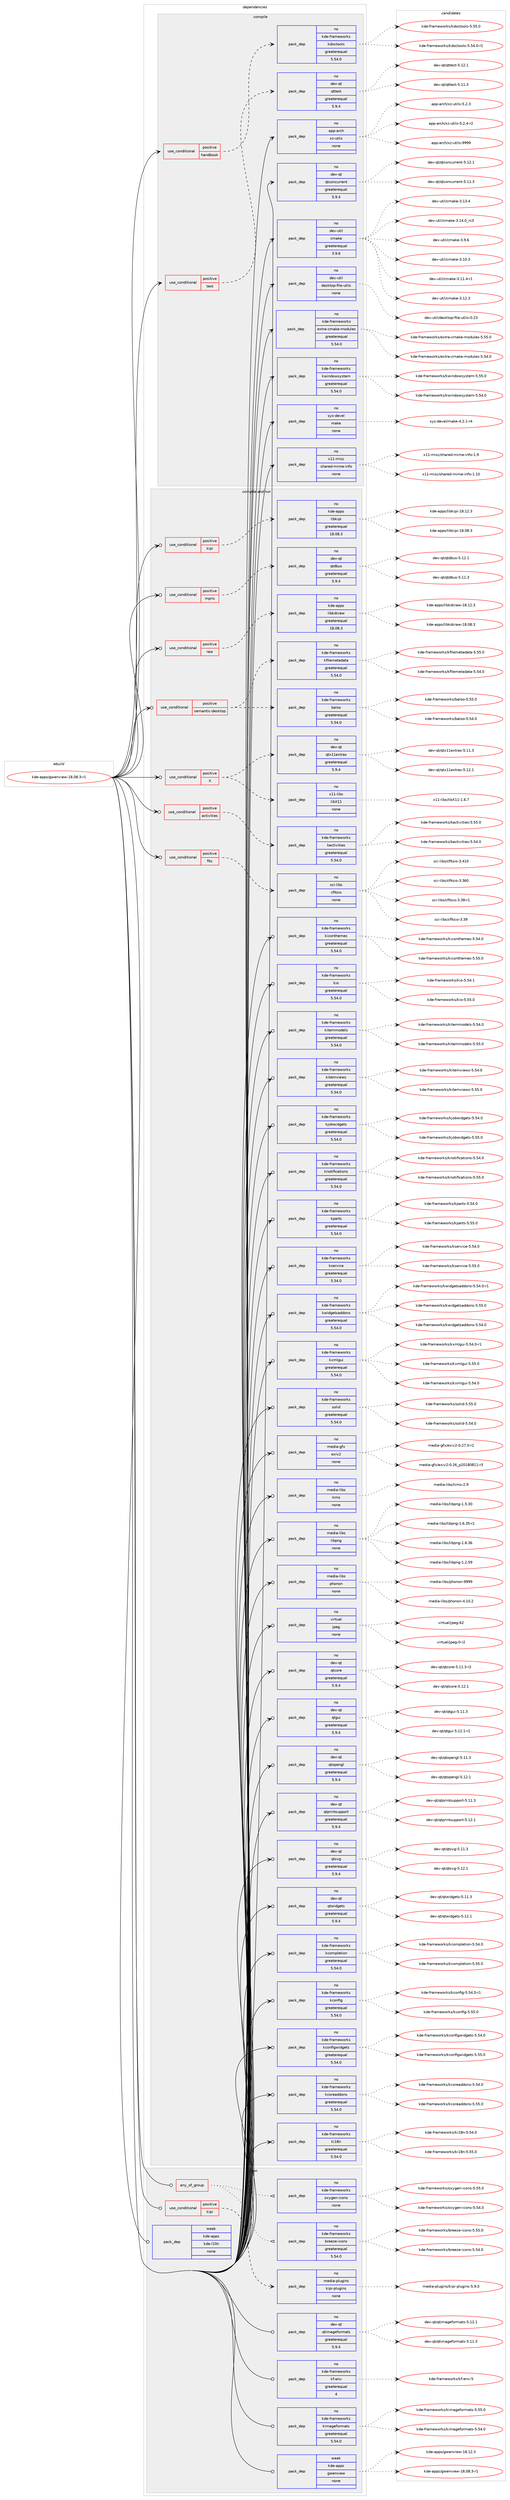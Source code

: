 digraph prolog {

# *************
# Graph options
# *************

newrank=true;
concentrate=true;
compound=true;
graph [rankdir=LR,fontname=Helvetica,fontsize=10,ranksep=1.5];#, ranksep=2.5, nodesep=0.2];
edge  [arrowhead=vee];
node  [fontname=Helvetica,fontsize=10];

# **********
# The ebuild
# **********

subgraph cluster_leftcol {
color=gray;
rank=same;
label=<<i>ebuild</i>>;
id [label="kde-apps/gwenview-18.08.3-r1", color=red, width=4, href="../kde-apps/gwenview-18.08.3-r1.svg"];
}

# ****************
# The dependencies
# ****************

subgraph cluster_midcol {
color=gray;
label=<<i>dependencies</i>>;
subgraph cluster_compile {
fillcolor="#eeeeee";
style=filled;
label=<<i>compile</i>>;
subgraph cond428595 {
dependency1572268 [label=<<TABLE BORDER="0" CELLBORDER="1" CELLSPACING="0" CELLPADDING="4"><TR><TD ROWSPAN="3" CELLPADDING="10">use_conditional</TD></TR><TR><TD>positive</TD></TR><TR><TD>handbook</TD></TR></TABLE>>, shape=none, color=red];
subgraph pack1119310 {
dependency1572269 [label=<<TABLE BORDER="0" CELLBORDER="1" CELLSPACING="0" CELLPADDING="4" WIDTH="220"><TR><TD ROWSPAN="6" CELLPADDING="30">pack_dep</TD></TR><TR><TD WIDTH="110">no</TD></TR><TR><TD>kde-frameworks</TD></TR><TR><TD>kdoctools</TD></TR><TR><TD>greaterequal</TD></TR><TR><TD>5.54.0</TD></TR></TABLE>>, shape=none, color=blue];
}
dependency1572268:e -> dependency1572269:w [weight=20,style="dashed",arrowhead="vee"];
}
id:e -> dependency1572268:w [weight=20,style="solid",arrowhead="vee"];
subgraph cond428596 {
dependency1572270 [label=<<TABLE BORDER="0" CELLBORDER="1" CELLSPACING="0" CELLPADDING="4"><TR><TD ROWSPAN="3" CELLPADDING="10">use_conditional</TD></TR><TR><TD>positive</TD></TR><TR><TD>test</TD></TR></TABLE>>, shape=none, color=red];
subgraph pack1119311 {
dependency1572271 [label=<<TABLE BORDER="0" CELLBORDER="1" CELLSPACING="0" CELLPADDING="4" WIDTH="220"><TR><TD ROWSPAN="6" CELLPADDING="30">pack_dep</TD></TR><TR><TD WIDTH="110">no</TD></TR><TR><TD>dev-qt</TD></TR><TR><TD>qttest</TD></TR><TR><TD>greaterequal</TD></TR><TR><TD>5.9.4</TD></TR></TABLE>>, shape=none, color=blue];
}
dependency1572270:e -> dependency1572271:w [weight=20,style="dashed",arrowhead="vee"];
}
id:e -> dependency1572270:w [weight=20,style="solid",arrowhead="vee"];
subgraph pack1119312 {
dependency1572272 [label=<<TABLE BORDER="0" CELLBORDER="1" CELLSPACING="0" CELLPADDING="4" WIDTH="220"><TR><TD ROWSPAN="6" CELLPADDING="30">pack_dep</TD></TR><TR><TD WIDTH="110">no</TD></TR><TR><TD>app-arch</TD></TR><TR><TD>xz-utils</TD></TR><TR><TD>none</TD></TR><TR><TD></TD></TR></TABLE>>, shape=none, color=blue];
}
id:e -> dependency1572272:w [weight=20,style="solid",arrowhead="vee"];
subgraph pack1119313 {
dependency1572273 [label=<<TABLE BORDER="0" CELLBORDER="1" CELLSPACING="0" CELLPADDING="4" WIDTH="220"><TR><TD ROWSPAN="6" CELLPADDING="30">pack_dep</TD></TR><TR><TD WIDTH="110">no</TD></TR><TR><TD>dev-qt</TD></TR><TR><TD>qtconcurrent</TD></TR><TR><TD>greaterequal</TD></TR><TR><TD>5.9.4</TD></TR></TABLE>>, shape=none, color=blue];
}
id:e -> dependency1572273:w [weight=20,style="solid",arrowhead="vee"];
subgraph pack1119314 {
dependency1572274 [label=<<TABLE BORDER="0" CELLBORDER="1" CELLSPACING="0" CELLPADDING="4" WIDTH="220"><TR><TD ROWSPAN="6" CELLPADDING="30">pack_dep</TD></TR><TR><TD WIDTH="110">no</TD></TR><TR><TD>dev-util</TD></TR><TR><TD>cmake</TD></TR><TR><TD>greaterequal</TD></TR><TR><TD>3.9.6</TD></TR></TABLE>>, shape=none, color=blue];
}
id:e -> dependency1572274:w [weight=20,style="solid",arrowhead="vee"];
subgraph pack1119315 {
dependency1572275 [label=<<TABLE BORDER="0" CELLBORDER="1" CELLSPACING="0" CELLPADDING="4" WIDTH="220"><TR><TD ROWSPAN="6" CELLPADDING="30">pack_dep</TD></TR><TR><TD WIDTH="110">no</TD></TR><TR><TD>dev-util</TD></TR><TR><TD>desktop-file-utils</TD></TR><TR><TD>none</TD></TR><TR><TD></TD></TR></TABLE>>, shape=none, color=blue];
}
id:e -> dependency1572275:w [weight=20,style="solid",arrowhead="vee"];
subgraph pack1119316 {
dependency1572276 [label=<<TABLE BORDER="0" CELLBORDER="1" CELLSPACING="0" CELLPADDING="4" WIDTH="220"><TR><TD ROWSPAN="6" CELLPADDING="30">pack_dep</TD></TR><TR><TD WIDTH="110">no</TD></TR><TR><TD>kde-frameworks</TD></TR><TR><TD>extra-cmake-modules</TD></TR><TR><TD>greaterequal</TD></TR><TR><TD>5.54.0</TD></TR></TABLE>>, shape=none, color=blue];
}
id:e -> dependency1572276:w [weight=20,style="solid",arrowhead="vee"];
subgraph pack1119317 {
dependency1572277 [label=<<TABLE BORDER="0" CELLBORDER="1" CELLSPACING="0" CELLPADDING="4" WIDTH="220"><TR><TD ROWSPAN="6" CELLPADDING="30">pack_dep</TD></TR><TR><TD WIDTH="110">no</TD></TR><TR><TD>kde-frameworks</TD></TR><TR><TD>kwindowsystem</TD></TR><TR><TD>greaterequal</TD></TR><TR><TD>5.54.0</TD></TR></TABLE>>, shape=none, color=blue];
}
id:e -> dependency1572277:w [weight=20,style="solid",arrowhead="vee"];
subgraph pack1119318 {
dependency1572278 [label=<<TABLE BORDER="0" CELLBORDER="1" CELLSPACING="0" CELLPADDING="4" WIDTH="220"><TR><TD ROWSPAN="6" CELLPADDING="30">pack_dep</TD></TR><TR><TD WIDTH="110">no</TD></TR><TR><TD>sys-devel</TD></TR><TR><TD>make</TD></TR><TR><TD>none</TD></TR><TR><TD></TD></TR></TABLE>>, shape=none, color=blue];
}
id:e -> dependency1572278:w [weight=20,style="solid",arrowhead="vee"];
subgraph pack1119319 {
dependency1572279 [label=<<TABLE BORDER="0" CELLBORDER="1" CELLSPACING="0" CELLPADDING="4" WIDTH="220"><TR><TD ROWSPAN="6" CELLPADDING="30">pack_dep</TD></TR><TR><TD WIDTH="110">no</TD></TR><TR><TD>x11-misc</TD></TR><TR><TD>shared-mime-info</TD></TR><TR><TD>none</TD></TR><TR><TD></TD></TR></TABLE>>, shape=none, color=blue];
}
id:e -> dependency1572279:w [weight=20,style="solid",arrowhead="vee"];
}
subgraph cluster_compileandrun {
fillcolor="#eeeeee";
style=filled;
label=<<i>compile and run</i>>;
subgraph cond428597 {
dependency1572280 [label=<<TABLE BORDER="0" CELLBORDER="1" CELLSPACING="0" CELLPADDING="4"><TR><TD ROWSPAN="3" CELLPADDING="10">use_conditional</TD></TR><TR><TD>positive</TD></TR><TR><TD>X</TD></TR></TABLE>>, shape=none, color=red];
subgraph pack1119320 {
dependency1572281 [label=<<TABLE BORDER="0" CELLBORDER="1" CELLSPACING="0" CELLPADDING="4" WIDTH="220"><TR><TD ROWSPAN="6" CELLPADDING="30">pack_dep</TD></TR><TR><TD WIDTH="110">no</TD></TR><TR><TD>dev-qt</TD></TR><TR><TD>qtx11extras</TD></TR><TR><TD>greaterequal</TD></TR><TR><TD>5.9.4</TD></TR></TABLE>>, shape=none, color=blue];
}
dependency1572280:e -> dependency1572281:w [weight=20,style="dashed",arrowhead="vee"];
subgraph pack1119321 {
dependency1572282 [label=<<TABLE BORDER="0" CELLBORDER="1" CELLSPACING="0" CELLPADDING="4" WIDTH="220"><TR><TD ROWSPAN="6" CELLPADDING="30">pack_dep</TD></TR><TR><TD WIDTH="110">no</TD></TR><TR><TD>x11-libs</TD></TR><TR><TD>libX11</TD></TR><TR><TD>none</TD></TR><TR><TD></TD></TR></TABLE>>, shape=none, color=blue];
}
dependency1572280:e -> dependency1572282:w [weight=20,style="dashed",arrowhead="vee"];
}
id:e -> dependency1572280:w [weight=20,style="solid",arrowhead="odotvee"];
subgraph cond428598 {
dependency1572283 [label=<<TABLE BORDER="0" CELLBORDER="1" CELLSPACING="0" CELLPADDING="4"><TR><TD ROWSPAN="3" CELLPADDING="10">use_conditional</TD></TR><TR><TD>positive</TD></TR><TR><TD>activities</TD></TR></TABLE>>, shape=none, color=red];
subgraph pack1119322 {
dependency1572284 [label=<<TABLE BORDER="0" CELLBORDER="1" CELLSPACING="0" CELLPADDING="4" WIDTH="220"><TR><TD ROWSPAN="6" CELLPADDING="30">pack_dep</TD></TR><TR><TD WIDTH="110">no</TD></TR><TR><TD>kde-frameworks</TD></TR><TR><TD>kactivities</TD></TR><TR><TD>greaterequal</TD></TR><TR><TD>5.54.0</TD></TR></TABLE>>, shape=none, color=blue];
}
dependency1572283:e -> dependency1572284:w [weight=20,style="dashed",arrowhead="vee"];
}
id:e -> dependency1572283:w [weight=20,style="solid",arrowhead="odotvee"];
subgraph cond428599 {
dependency1572285 [label=<<TABLE BORDER="0" CELLBORDER="1" CELLSPACING="0" CELLPADDING="4"><TR><TD ROWSPAN="3" CELLPADDING="10">use_conditional</TD></TR><TR><TD>positive</TD></TR><TR><TD>fits</TD></TR></TABLE>>, shape=none, color=red];
subgraph pack1119323 {
dependency1572286 [label=<<TABLE BORDER="0" CELLBORDER="1" CELLSPACING="0" CELLPADDING="4" WIDTH="220"><TR><TD ROWSPAN="6" CELLPADDING="30">pack_dep</TD></TR><TR><TD WIDTH="110">no</TD></TR><TR><TD>sci-libs</TD></TR><TR><TD>cfitsio</TD></TR><TR><TD>none</TD></TR><TR><TD></TD></TR></TABLE>>, shape=none, color=blue];
}
dependency1572285:e -> dependency1572286:w [weight=20,style="dashed",arrowhead="vee"];
}
id:e -> dependency1572285:w [weight=20,style="solid",arrowhead="odotvee"];
subgraph cond428600 {
dependency1572287 [label=<<TABLE BORDER="0" CELLBORDER="1" CELLSPACING="0" CELLPADDING="4"><TR><TD ROWSPAN="3" CELLPADDING="10">use_conditional</TD></TR><TR><TD>positive</TD></TR><TR><TD>kipi</TD></TR></TABLE>>, shape=none, color=red];
subgraph pack1119324 {
dependency1572288 [label=<<TABLE BORDER="0" CELLBORDER="1" CELLSPACING="0" CELLPADDING="4" WIDTH="220"><TR><TD ROWSPAN="6" CELLPADDING="30">pack_dep</TD></TR><TR><TD WIDTH="110">no</TD></TR><TR><TD>kde-apps</TD></TR><TR><TD>libkipi</TD></TR><TR><TD>greaterequal</TD></TR><TR><TD>18.08.3</TD></TR></TABLE>>, shape=none, color=blue];
}
dependency1572287:e -> dependency1572288:w [weight=20,style="dashed",arrowhead="vee"];
}
id:e -> dependency1572287:w [weight=20,style="solid",arrowhead="odotvee"];
subgraph cond428601 {
dependency1572289 [label=<<TABLE BORDER="0" CELLBORDER="1" CELLSPACING="0" CELLPADDING="4"><TR><TD ROWSPAN="3" CELLPADDING="10">use_conditional</TD></TR><TR><TD>positive</TD></TR><TR><TD>mpris</TD></TR></TABLE>>, shape=none, color=red];
subgraph pack1119325 {
dependency1572290 [label=<<TABLE BORDER="0" CELLBORDER="1" CELLSPACING="0" CELLPADDING="4" WIDTH="220"><TR><TD ROWSPAN="6" CELLPADDING="30">pack_dep</TD></TR><TR><TD WIDTH="110">no</TD></TR><TR><TD>dev-qt</TD></TR><TR><TD>qtdbus</TD></TR><TR><TD>greaterequal</TD></TR><TR><TD>5.9.4</TD></TR></TABLE>>, shape=none, color=blue];
}
dependency1572289:e -> dependency1572290:w [weight=20,style="dashed",arrowhead="vee"];
}
id:e -> dependency1572289:w [weight=20,style="solid",arrowhead="odotvee"];
subgraph cond428602 {
dependency1572291 [label=<<TABLE BORDER="0" CELLBORDER="1" CELLSPACING="0" CELLPADDING="4"><TR><TD ROWSPAN="3" CELLPADDING="10">use_conditional</TD></TR><TR><TD>positive</TD></TR><TR><TD>raw</TD></TR></TABLE>>, shape=none, color=red];
subgraph pack1119326 {
dependency1572292 [label=<<TABLE BORDER="0" CELLBORDER="1" CELLSPACING="0" CELLPADDING="4" WIDTH="220"><TR><TD ROWSPAN="6" CELLPADDING="30">pack_dep</TD></TR><TR><TD WIDTH="110">no</TD></TR><TR><TD>kde-apps</TD></TR><TR><TD>libkdcraw</TD></TR><TR><TD>greaterequal</TD></TR><TR><TD>18.08.3</TD></TR></TABLE>>, shape=none, color=blue];
}
dependency1572291:e -> dependency1572292:w [weight=20,style="dashed",arrowhead="vee"];
}
id:e -> dependency1572291:w [weight=20,style="solid",arrowhead="odotvee"];
subgraph cond428603 {
dependency1572293 [label=<<TABLE BORDER="0" CELLBORDER="1" CELLSPACING="0" CELLPADDING="4"><TR><TD ROWSPAN="3" CELLPADDING="10">use_conditional</TD></TR><TR><TD>positive</TD></TR><TR><TD>semantic-desktop</TD></TR></TABLE>>, shape=none, color=red];
subgraph pack1119327 {
dependency1572294 [label=<<TABLE BORDER="0" CELLBORDER="1" CELLSPACING="0" CELLPADDING="4" WIDTH="220"><TR><TD ROWSPAN="6" CELLPADDING="30">pack_dep</TD></TR><TR><TD WIDTH="110">no</TD></TR><TR><TD>kde-frameworks</TD></TR><TR><TD>baloo</TD></TR><TR><TD>greaterequal</TD></TR><TR><TD>5.54.0</TD></TR></TABLE>>, shape=none, color=blue];
}
dependency1572293:e -> dependency1572294:w [weight=20,style="dashed",arrowhead="vee"];
subgraph pack1119328 {
dependency1572295 [label=<<TABLE BORDER="0" CELLBORDER="1" CELLSPACING="0" CELLPADDING="4" WIDTH="220"><TR><TD ROWSPAN="6" CELLPADDING="30">pack_dep</TD></TR><TR><TD WIDTH="110">no</TD></TR><TR><TD>kde-frameworks</TD></TR><TR><TD>kfilemetadata</TD></TR><TR><TD>greaterequal</TD></TR><TR><TD>5.54.0</TD></TR></TABLE>>, shape=none, color=blue];
}
dependency1572293:e -> dependency1572295:w [weight=20,style="dashed",arrowhead="vee"];
}
id:e -> dependency1572293:w [weight=20,style="solid",arrowhead="odotvee"];
subgraph pack1119329 {
dependency1572296 [label=<<TABLE BORDER="0" CELLBORDER="1" CELLSPACING="0" CELLPADDING="4" WIDTH="220"><TR><TD ROWSPAN="6" CELLPADDING="30">pack_dep</TD></TR><TR><TD WIDTH="110">no</TD></TR><TR><TD>dev-qt</TD></TR><TR><TD>qtcore</TD></TR><TR><TD>greaterequal</TD></TR><TR><TD>5.9.4</TD></TR></TABLE>>, shape=none, color=blue];
}
id:e -> dependency1572296:w [weight=20,style="solid",arrowhead="odotvee"];
subgraph pack1119330 {
dependency1572297 [label=<<TABLE BORDER="0" CELLBORDER="1" CELLSPACING="0" CELLPADDING="4" WIDTH="220"><TR><TD ROWSPAN="6" CELLPADDING="30">pack_dep</TD></TR><TR><TD WIDTH="110">no</TD></TR><TR><TD>dev-qt</TD></TR><TR><TD>qtgui</TD></TR><TR><TD>greaterequal</TD></TR><TR><TD>5.9.4</TD></TR></TABLE>>, shape=none, color=blue];
}
id:e -> dependency1572297:w [weight=20,style="solid",arrowhead="odotvee"];
subgraph pack1119331 {
dependency1572298 [label=<<TABLE BORDER="0" CELLBORDER="1" CELLSPACING="0" CELLPADDING="4" WIDTH="220"><TR><TD ROWSPAN="6" CELLPADDING="30">pack_dep</TD></TR><TR><TD WIDTH="110">no</TD></TR><TR><TD>dev-qt</TD></TR><TR><TD>qtopengl</TD></TR><TR><TD>greaterequal</TD></TR><TR><TD>5.9.4</TD></TR></TABLE>>, shape=none, color=blue];
}
id:e -> dependency1572298:w [weight=20,style="solid",arrowhead="odotvee"];
subgraph pack1119332 {
dependency1572299 [label=<<TABLE BORDER="0" CELLBORDER="1" CELLSPACING="0" CELLPADDING="4" WIDTH="220"><TR><TD ROWSPAN="6" CELLPADDING="30">pack_dep</TD></TR><TR><TD WIDTH="110">no</TD></TR><TR><TD>dev-qt</TD></TR><TR><TD>qtprintsupport</TD></TR><TR><TD>greaterequal</TD></TR><TR><TD>5.9.4</TD></TR></TABLE>>, shape=none, color=blue];
}
id:e -> dependency1572299:w [weight=20,style="solid",arrowhead="odotvee"];
subgraph pack1119333 {
dependency1572300 [label=<<TABLE BORDER="0" CELLBORDER="1" CELLSPACING="0" CELLPADDING="4" WIDTH="220"><TR><TD ROWSPAN="6" CELLPADDING="30">pack_dep</TD></TR><TR><TD WIDTH="110">no</TD></TR><TR><TD>dev-qt</TD></TR><TR><TD>qtsvg</TD></TR><TR><TD>greaterequal</TD></TR><TR><TD>5.9.4</TD></TR></TABLE>>, shape=none, color=blue];
}
id:e -> dependency1572300:w [weight=20,style="solid",arrowhead="odotvee"];
subgraph pack1119334 {
dependency1572301 [label=<<TABLE BORDER="0" CELLBORDER="1" CELLSPACING="0" CELLPADDING="4" WIDTH="220"><TR><TD ROWSPAN="6" CELLPADDING="30">pack_dep</TD></TR><TR><TD WIDTH="110">no</TD></TR><TR><TD>dev-qt</TD></TR><TR><TD>qtwidgets</TD></TR><TR><TD>greaterequal</TD></TR><TR><TD>5.9.4</TD></TR></TABLE>>, shape=none, color=blue];
}
id:e -> dependency1572301:w [weight=20,style="solid",arrowhead="odotvee"];
subgraph pack1119335 {
dependency1572302 [label=<<TABLE BORDER="0" CELLBORDER="1" CELLSPACING="0" CELLPADDING="4" WIDTH="220"><TR><TD ROWSPAN="6" CELLPADDING="30">pack_dep</TD></TR><TR><TD WIDTH="110">no</TD></TR><TR><TD>kde-frameworks</TD></TR><TR><TD>kcompletion</TD></TR><TR><TD>greaterequal</TD></TR><TR><TD>5.54.0</TD></TR></TABLE>>, shape=none, color=blue];
}
id:e -> dependency1572302:w [weight=20,style="solid",arrowhead="odotvee"];
subgraph pack1119336 {
dependency1572303 [label=<<TABLE BORDER="0" CELLBORDER="1" CELLSPACING="0" CELLPADDING="4" WIDTH="220"><TR><TD ROWSPAN="6" CELLPADDING="30">pack_dep</TD></TR><TR><TD WIDTH="110">no</TD></TR><TR><TD>kde-frameworks</TD></TR><TR><TD>kconfig</TD></TR><TR><TD>greaterequal</TD></TR><TR><TD>5.54.0</TD></TR></TABLE>>, shape=none, color=blue];
}
id:e -> dependency1572303:w [weight=20,style="solid",arrowhead="odotvee"];
subgraph pack1119337 {
dependency1572304 [label=<<TABLE BORDER="0" CELLBORDER="1" CELLSPACING="0" CELLPADDING="4" WIDTH="220"><TR><TD ROWSPAN="6" CELLPADDING="30">pack_dep</TD></TR><TR><TD WIDTH="110">no</TD></TR><TR><TD>kde-frameworks</TD></TR><TR><TD>kconfigwidgets</TD></TR><TR><TD>greaterequal</TD></TR><TR><TD>5.54.0</TD></TR></TABLE>>, shape=none, color=blue];
}
id:e -> dependency1572304:w [weight=20,style="solid",arrowhead="odotvee"];
subgraph pack1119338 {
dependency1572305 [label=<<TABLE BORDER="0" CELLBORDER="1" CELLSPACING="0" CELLPADDING="4" WIDTH="220"><TR><TD ROWSPAN="6" CELLPADDING="30">pack_dep</TD></TR><TR><TD WIDTH="110">no</TD></TR><TR><TD>kde-frameworks</TD></TR><TR><TD>kcoreaddons</TD></TR><TR><TD>greaterequal</TD></TR><TR><TD>5.54.0</TD></TR></TABLE>>, shape=none, color=blue];
}
id:e -> dependency1572305:w [weight=20,style="solid",arrowhead="odotvee"];
subgraph pack1119339 {
dependency1572306 [label=<<TABLE BORDER="0" CELLBORDER="1" CELLSPACING="0" CELLPADDING="4" WIDTH="220"><TR><TD ROWSPAN="6" CELLPADDING="30">pack_dep</TD></TR><TR><TD WIDTH="110">no</TD></TR><TR><TD>kde-frameworks</TD></TR><TR><TD>ki18n</TD></TR><TR><TD>greaterequal</TD></TR><TR><TD>5.54.0</TD></TR></TABLE>>, shape=none, color=blue];
}
id:e -> dependency1572306:w [weight=20,style="solid",arrowhead="odotvee"];
subgraph pack1119340 {
dependency1572307 [label=<<TABLE BORDER="0" CELLBORDER="1" CELLSPACING="0" CELLPADDING="4" WIDTH="220"><TR><TD ROWSPAN="6" CELLPADDING="30">pack_dep</TD></TR><TR><TD WIDTH="110">no</TD></TR><TR><TD>kde-frameworks</TD></TR><TR><TD>kiconthemes</TD></TR><TR><TD>greaterequal</TD></TR><TR><TD>5.54.0</TD></TR></TABLE>>, shape=none, color=blue];
}
id:e -> dependency1572307:w [weight=20,style="solid",arrowhead="odotvee"];
subgraph pack1119341 {
dependency1572308 [label=<<TABLE BORDER="0" CELLBORDER="1" CELLSPACING="0" CELLPADDING="4" WIDTH="220"><TR><TD ROWSPAN="6" CELLPADDING="30">pack_dep</TD></TR><TR><TD WIDTH="110">no</TD></TR><TR><TD>kde-frameworks</TD></TR><TR><TD>kio</TD></TR><TR><TD>greaterequal</TD></TR><TR><TD>5.54.0</TD></TR></TABLE>>, shape=none, color=blue];
}
id:e -> dependency1572308:w [weight=20,style="solid",arrowhead="odotvee"];
subgraph pack1119342 {
dependency1572309 [label=<<TABLE BORDER="0" CELLBORDER="1" CELLSPACING="0" CELLPADDING="4" WIDTH="220"><TR><TD ROWSPAN="6" CELLPADDING="30">pack_dep</TD></TR><TR><TD WIDTH="110">no</TD></TR><TR><TD>kde-frameworks</TD></TR><TR><TD>kitemmodels</TD></TR><TR><TD>greaterequal</TD></TR><TR><TD>5.54.0</TD></TR></TABLE>>, shape=none, color=blue];
}
id:e -> dependency1572309:w [weight=20,style="solid",arrowhead="odotvee"];
subgraph pack1119343 {
dependency1572310 [label=<<TABLE BORDER="0" CELLBORDER="1" CELLSPACING="0" CELLPADDING="4" WIDTH="220"><TR><TD ROWSPAN="6" CELLPADDING="30">pack_dep</TD></TR><TR><TD WIDTH="110">no</TD></TR><TR><TD>kde-frameworks</TD></TR><TR><TD>kitemviews</TD></TR><TR><TD>greaterequal</TD></TR><TR><TD>5.54.0</TD></TR></TABLE>>, shape=none, color=blue];
}
id:e -> dependency1572310:w [weight=20,style="solid",arrowhead="odotvee"];
subgraph pack1119344 {
dependency1572311 [label=<<TABLE BORDER="0" CELLBORDER="1" CELLSPACING="0" CELLPADDING="4" WIDTH="220"><TR><TD ROWSPAN="6" CELLPADDING="30">pack_dep</TD></TR><TR><TD WIDTH="110">no</TD></TR><TR><TD>kde-frameworks</TD></TR><TR><TD>kjobwidgets</TD></TR><TR><TD>greaterequal</TD></TR><TR><TD>5.54.0</TD></TR></TABLE>>, shape=none, color=blue];
}
id:e -> dependency1572311:w [weight=20,style="solid",arrowhead="odotvee"];
subgraph pack1119345 {
dependency1572312 [label=<<TABLE BORDER="0" CELLBORDER="1" CELLSPACING="0" CELLPADDING="4" WIDTH="220"><TR><TD ROWSPAN="6" CELLPADDING="30">pack_dep</TD></TR><TR><TD WIDTH="110">no</TD></TR><TR><TD>kde-frameworks</TD></TR><TR><TD>knotifications</TD></TR><TR><TD>greaterequal</TD></TR><TR><TD>5.54.0</TD></TR></TABLE>>, shape=none, color=blue];
}
id:e -> dependency1572312:w [weight=20,style="solid",arrowhead="odotvee"];
subgraph pack1119346 {
dependency1572313 [label=<<TABLE BORDER="0" CELLBORDER="1" CELLSPACING="0" CELLPADDING="4" WIDTH="220"><TR><TD ROWSPAN="6" CELLPADDING="30">pack_dep</TD></TR><TR><TD WIDTH="110">no</TD></TR><TR><TD>kde-frameworks</TD></TR><TR><TD>kparts</TD></TR><TR><TD>greaterequal</TD></TR><TR><TD>5.54.0</TD></TR></TABLE>>, shape=none, color=blue];
}
id:e -> dependency1572313:w [weight=20,style="solid",arrowhead="odotvee"];
subgraph pack1119347 {
dependency1572314 [label=<<TABLE BORDER="0" CELLBORDER="1" CELLSPACING="0" CELLPADDING="4" WIDTH="220"><TR><TD ROWSPAN="6" CELLPADDING="30">pack_dep</TD></TR><TR><TD WIDTH="110">no</TD></TR><TR><TD>kde-frameworks</TD></TR><TR><TD>kservice</TD></TR><TR><TD>greaterequal</TD></TR><TR><TD>5.54.0</TD></TR></TABLE>>, shape=none, color=blue];
}
id:e -> dependency1572314:w [weight=20,style="solid",arrowhead="odotvee"];
subgraph pack1119348 {
dependency1572315 [label=<<TABLE BORDER="0" CELLBORDER="1" CELLSPACING="0" CELLPADDING="4" WIDTH="220"><TR><TD ROWSPAN="6" CELLPADDING="30">pack_dep</TD></TR><TR><TD WIDTH="110">no</TD></TR><TR><TD>kde-frameworks</TD></TR><TR><TD>kwidgetsaddons</TD></TR><TR><TD>greaterequal</TD></TR><TR><TD>5.54.0</TD></TR></TABLE>>, shape=none, color=blue];
}
id:e -> dependency1572315:w [weight=20,style="solid",arrowhead="odotvee"];
subgraph pack1119349 {
dependency1572316 [label=<<TABLE BORDER="0" CELLBORDER="1" CELLSPACING="0" CELLPADDING="4" WIDTH="220"><TR><TD ROWSPAN="6" CELLPADDING="30">pack_dep</TD></TR><TR><TD WIDTH="110">no</TD></TR><TR><TD>kde-frameworks</TD></TR><TR><TD>kxmlgui</TD></TR><TR><TD>greaterequal</TD></TR><TR><TD>5.54.0</TD></TR></TABLE>>, shape=none, color=blue];
}
id:e -> dependency1572316:w [weight=20,style="solid",arrowhead="odotvee"];
subgraph pack1119350 {
dependency1572317 [label=<<TABLE BORDER="0" CELLBORDER="1" CELLSPACING="0" CELLPADDING="4" WIDTH="220"><TR><TD ROWSPAN="6" CELLPADDING="30">pack_dep</TD></TR><TR><TD WIDTH="110">no</TD></TR><TR><TD>kde-frameworks</TD></TR><TR><TD>solid</TD></TR><TR><TD>greaterequal</TD></TR><TR><TD>5.54.0</TD></TR></TABLE>>, shape=none, color=blue];
}
id:e -> dependency1572317:w [weight=20,style="solid",arrowhead="odotvee"];
subgraph pack1119351 {
dependency1572318 [label=<<TABLE BORDER="0" CELLBORDER="1" CELLSPACING="0" CELLPADDING="4" WIDTH="220"><TR><TD ROWSPAN="6" CELLPADDING="30">pack_dep</TD></TR><TR><TD WIDTH="110">no</TD></TR><TR><TD>media-gfx</TD></TR><TR><TD>exiv2</TD></TR><TR><TD>none</TD></TR><TR><TD></TD></TR></TABLE>>, shape=none, color=blue];
}
id:e -> dependency1572318:w [weight=20,style="solid",arrowhead="odotvee"];
subgraph pack1119352 {
dependency1572319 [label=<<TABLE BORDER="0" CELLBORDER="1" CELLSPACING="0" CELLPADDING="4" WIDTH="220"><TR><TD ROWSPAN="6" CELLPADDING="30">pack_dep</TD></TR><TR><TD WIDTH="110">no</TD></TR><TR><TD>media-libs</TD></TR><TR><TD>lcms</TD></TR><TR><TD>none</TD></TR><TR><TD></TD></TR></TABLE>>, shape=none, color=blue];
}
id:e -> dependency1572319:w [weight=20,style="solid",arrowhead="odotvee"];
subgraph pack1119353 {
dependency1572320 [label=<<TABLE BORDER="0" CELLBORDER="1" CELLSPACING="0" CELLPADDING="4" WIDTH="220"><TR><TD ROWSPAN="6" CELLPADDING="30">pack_dep</TD></TR><TR><TD WIDTH="110">no</TD></TR><TR><TD>media-libs</TD></TR><TR><TD>libpng</TD></TR><TR><TD>none</TD></TR><TR><TD></TD></TR></TABLE>>, shape=none, color=blue];
}
id:e -> dependency1572320:w [weight=20,style="solid",arrowhead="odotvee"];
subgraph pack1119354 {
dependency1572321 [label=<<TABLE BORDER="0" CELLBORDER="1" CELLSPACING="0" CELLPADDING="4" WIDTH="220"><TR><TD ROWSPAN="6" CELLPADDING="30">pack_dep</TD></TR><TR><TD WIDTH="110">no</TD></TR><TR><TD>media-libs</TD></TR><TR><TD>phonon</TD></TR><TR><TD>none</TD></TR><TR><TD></TD></TR></TABLE>>, shape=none, color=blue];
}
id:e -> dependency1572321:w [weight=20,style="solid",arrowhead="odotvee"];
subgraph pack1119355 {
dependency1572322 [label=<<TABLE BORDER="0" CELLBORDER="1" CELLSPACING="0" CELLPADDING="4" WIDTH="220"><TR><TD ROWSPAN="6" CELLPADDING="30">pack_dep</TD></TR><TR><TD WIDTH="110">no</TD></TR><TR><TD>virtual</TD></TR><TR><TD>jpeg</TD></TR><TR><TD>none</TD></TR><TR><TD></TD></TR></TABLE>>, shape=none, color=blue];
}
id:e -> dependency1572322:w [weight=20,style="solid",arrowhead="odotvee"];
}
subgraph cluster_run {
fillcolor="#eeeeee";
style=filled;
label=<<i>run</i>>;
subgraph any23724 {
dependency1572323 [label=<<TABLE BORDER="0" CELLBORDER="1" CELLSPACING="0" CELLPADDING="4"><TR><TD CELLPADDING="10">any_of_group</TD></TR></TABLE>>, shape=none, color=red];subgraph pack1119356 {
dependency1572324 [label=<<TABLE BORDER="0" CELLBORDER="1" CELLSPACING="0" CELLPADDING="4" WIDTH="220"><TR><TD ROWSPAN="6" CELLPADDING="30">pack_dep</TD></TR><TR><TD WIDTH="110">no</TD></TR><TR><TD>kde-frameworks</TD></TR><TR><TD>breeze-icons</TD></TR><TR><TD>greaterequal</TD></TR><TR><TD>5.54.0</TD></TR></TABLE>>, shape=none, color=blue];
}
dependency1572323:e -> dependency1572324:w [weight=20,style="dotted",arrowhead="oinv"];
subgraph pack1119357 {
dependency1572325 [label=<<TABLE BORDER="0" CELLBORDER="1" CELLSPACING="0" CELLPADDING="4" WIDTH="220"><TR><TD ROWSPAN="6" CELLPADDING="30">pack_dep</TD></TR><TR><TD WIDTH="110">no</TD></TR><TR><TD>kde-frameworks</TD></TR><TR><TD>oxygen-icons</TD></TR><TR><TD>none</TD></TR><TR><TD></TD></TR></TABLE>>, shape=none, color=blue];
}
dependency1572323:e -> dependency1572325:w [weight=20,style="dotted",arrowhead="oinv"];
}
id:e -> dependency1572323:w [weight=20,style="solid",arrowhead="odot"];
subgraph cond428604 {
dependency1572326 [label=<<TABLE BORDER="0" CELLBORDER="1" CELLSPACING="0" CELLPADDING="4"><TR><TD ROWSPAN="3" CELLPADDING="10">use_conditional</TD></TR><TR><TD>positive</TD></TR><TR><TD>kipi</TD></TR></TABLE>>, shape=none, color=red];
subgraph pack1119358 {
dependency1572327 [label=<<TABLE BORDER="0" CELLBORDER="1" CELLSPACING="0" CELLPADDING="4" WIDTH="220"><TR><TD ROWSPAN="6" CELLPADDING="30">pack_dep</TD></TR><TR><TD WIDTH="110">no</TD></TR><TR><TD>media-plugins</TD></TR><TR><TD>kipi-plugins</TD></TR><TR><TD>none</TD></TR><TR><TD></TD></TR></TABLE>>, shape=none, color=blue];
}
dependency1572326:e -> dependency1572327:w [weight=20,style="dashed",arrowhead="vee"];
}
id:e -> dependency1572326:w [weight=20,style="solid",arrowhead="odot"];
subgraph pack1119359 {
dependency1572328 [label=<<TABLE BORDER="0" CELLBORDER="1" CELLSPACING="0" CELLPADDING="4" WIDTH="220"><TR><TD ROWSPAN="6" CELLPADDING="30">pack_dep</TD></TR><TR><TD WIDTH="110">no</TD></TR><TR><TD>dev-qt</TD></TR><TR><TD>qtimageformats</TD></TR><TR><TD>greaterequal</TD></TR><TR><TD>5.9.4</TD></TR></TABLE>>, shape=none, color=blue];
}
id:e -> dependency1572328:w [weight=20,style="solid",arrowhead="odot"];
subgraph pack1119360 {
dependency1572329 [label=<<TABLE BORDER="0" CELLBORDER="1" CELLSPACING="0" CELLPADDING="4" WIDTH="220"><TR><TD ROWSPAN="6" CELLPADDING="30">pack_dep</TD></TR><TR><TD WIDTH="110">no</TD></TR><TR><TD>kde-frameworks</TD></TR><TR><TD>kf-env</TD></TR><TR><TD>greaterequal</TD></TR><TR><TD>4</TD></TR></TABLE>>, shape=none, color=blue];
}
id:e -> dependency1572329:w [weight=20,style="solid",arrowhead="odot"];
subgraph pack1119361 {
dependency1572330 [label=<<TABLE BORDER="0" CELLBORDER="1" CELLSPACING="0" CELLPADDING="4" WIDTH="220"><TR><TD ROWSPAN="6" CELLPADDING="30">pack_dep</TD></TR><TR><TD WIDTH="110">no</TD></TR><TR><TD>kde-frameworks</TD></TR><TR><TD>kimageformats</TD></TR><TR><TD>greaterequal</TD></TR><TR><TD>5.54.0</TD></TR></TABLE>>, shape=none, color=blue];
}
id:e -> dependency1572330:w [weight=20,style="solid",arrowhead="odot"];
subgraph pack1119362 {
dependency1572331 [label=<<TABLE BORDER="0" CELLBORDER="1" CELLSPACING="0" CELLPADDING="4" WIDTH="220"><TR><TD ROWSPAN="6" CELLPADDING="30">pack_dep</TD></TR><TR><TD WIDTH="110">weak</TD></TR><TR><TD>kde-apps</TD></TR><TR><TD>gwenview</TD></TR><TR><TD>none</TD></TR><TR><TD></TD></TR></TABLE>>, shape=none, color=blue];
}
id:e -> dependency1572331:w [weight=20,style="solid",arrowhead="odot"];
subgraph pack1119363 {
dependency1572332 [label=<<TABLE BORDER="0" CELLBORDER="1" CELLSPACING="0" CELLPADDING="4" WIDTH="220"><TR><TD ROWSPAN="6" CELLPADDING="30">pack_dep</TD></TR><TR><TD WIDTH="110">weak</TD></TR><TR><TD>kde-apps</TD></TR><TR><TD>kde-l10n</TD></TR><TR><TD>none</TD></TR><TR><TD></TD></TR></TABLE>>, shape=none, color=blue];
}
id:e -> dependency1572332:w [weight=20,style="solid",arrowhead="odot"];
}
}

# **************
# The candidates
# **************

subgraph cluster_choices {
rank=same;
color=gray;
label=<<i>candidates</i>>;

subgraph choice1119310 {
color=black;
nodesep=1;
choice10710010145102114971091011191111141071154710710011199116111111108115455346535246484511449 [label="kde-frameworks/kdoctools-5.54.0-r1", color=red, width=4,href="../kde-frameworks/kdoctools-5.54.0-r1.svg"];
choice1071001014510211497109101119111114107115471071001119911611111110811545534653534648 [label="kde-frameworks/kdoctools-5.55.0", color=red, width=4,href="../kde-frameworks/kdoctools-5.55.0.svg"];
dependency1572269:e -> choice10710010145102114971091011191111141071154710710011199116111111108115455346535246484511449:w [style=dotted,weight="100"];
dependency1572269:e -> choice1071001014510211497109101119111114107115471071001119911611111110811545534653534648:w [style=dotted,weight="100"];
}
subgraph choice1119311 {
color=black;
nodesep=1;
choice100101118451131164711311611610111511645534649494651 [label="dev-qt/qttest-5.11.3", color=red, width=4,href="../dev-qt/qttest-5.11.3.svg"];
choice100101118451131164711311611610111511645534649504649 [label="dev-qt/qttest-5.12.1", color=red, width=4,href="../dev-qt/qttest-5.12.1.svg"];
dependency1572271:e -> choice100101118451131164711311611610111511645534649494651:w [style=dotted,weight="100"];
dependency1572271:e -> choice100101118451131164711311611610111511645534649504649:w [style=dotted,weight="100"];
}
subgraph choice1119312 {
color=black;
nodesep=1;
choice971121124597114991044712012245117116105108115455346504651 [label="app-arch/xz-utils-5.2.3", color=red, width=4,href="../app-arch/xz-utils-5.2.3.svg"];
choice9711211245971149910447120122451171161051081154553465046524511450 [label="app-arch/xz-utils-5.2.4-r2", color=red, width=4,href="../app-arch/xz-utils-5.2.4-r2.svg"];
choice9711211245971149910447120122451171161051081154557575757 [label="app-arch/xz-utils-9999", color=red, width=4,href="../app-arch/xz-utils-9999.svg"];
dependency1572272:e -> choice971121124597114991044712012245117116105108115455346504651:w [style=dotted,weight="100"];
dependency1572272:e -> choice9711211245971149910447120122451171161051081154553465046524511450:w [style=dotted,weight="100"];
dependency1572272:e -> choice9711211245971149910447120122451171161051081154557575757:w [style=dotted,weight="100"];
}
subgraph choice1119313 {
color=black;
nodesep=1;
choice1001011184511311647113116991111109911711411410111011645534649494651 [label="dev-qt/qtconcurrent-5.11.3", color=red, width=4,href="../dev-qt/qtconcurrent-5.11.3.svg"];
choice1001011184511311647113116991111109911711411410111011645534649504649 [label="dev-qt/qtconcurrent-5.12.1", color=red, width=4,href="../dev-qt/qtconcurrent-5.12.1.svg"];
dependency1572273:e -> choice1001011184511311647113116991111109911711411410111011645534649494651:w [style=dotted,weight="100"];
dependency1572273:e -> choice1001011184511311647113116991111109911711411410111011645534649504649:w [style=dotted,weight="100"];
}
subgraph choice1119314 {
color=black;
nodesep=1;
choice1001011184511711610510847991099710710145514649484651 [label="dev-util/cmake-3.10.3", color=red, width=4,href="../dev-util/cmake-3.10.3.svg"];
choice10010111845117116105108479910997107101455146494946524511449 [label="dev-util/cmake-3.11.4-r1", color=red, width=4,href="../dev-util/cmake-3.11.4-r1.svg"];
choice1001011184511711610510847991099710710145514649504651 [label="dev-util/cmake-3.12.3", color=red, width=4,href="../dev-util/cmake-3.12.3.svg"];
choice1001011184511711610510847991099710710145514649514652 [label="dev-util/cmake-3.13.4", color=red, width=4,href="../dev-util/cmake-3.13.4.svg"];
choice1001011184511711610510847991099710710145514649524648951149951 [label="dev-util/cmake-3.14.0_rc3", color=red, width=4,href="../dev-util/cmake-3.14.0_rc3.svg"];
choice10010111845117116105108479910997107101455146574654 [label="dev-util/cmake-3.9.6", color=red, width=4,href="../dev-util/cmake-3.9.6.svg"];
dependency1572274:e -> choice1001011184511711610510847991099710710145514649484651:w [style=dotted,weight="100"];
dependency1572274:e -> choice10010111845117116105108479910997107101455146494946524511449:w [style=dotted,weight="100"];
dependency1572274:e -> choice1001011184511711610510847991099710710145514649504651:w [style=dotted,weight="100"];
dependency1572274:e -> choice1001011184511711610510847991099710710145514649514652:w [style=dotted,weight="100"];
dependency1572274:e -> choice1001011184511711610510847991099710710145514649524648951149951:w [style=dotted,weight="100"];
dependency1572274:e -> choice10010111845117116105108479910997107101455146574654:w [style=dotted,weight="100"];
}
subgraph choice1119315 {
color=black;
nodesep=1;
choice100101118451171161051084710010111510711611111245102105108101451171161051081154548465051 [label="dev-util/desktop-file-utils-0.23", color=red, width=4,href="../dev-util/desktop-file-utils-0.23.svg"];
dependency1572275:e -> choice100101118451171161051084710010111510711611111245102105108101451171161051081154548465051:w [style=dotted,weight="100"];
}
subgraph choice1119316 {
color=black;
nodesep=1;
choice107100101451021149710910111911111410711547101120116114974599109971071014510911110011710810111545534653524648 [label="kde-frameworks/extra-cmake-modules-5.54.0", color=red, width=4,href="../kde-frameworks/extra-cmake-modules-5.54.0.svg"];
choice107100101451021149710910111911111410711547101120116114974599109971071014510911110011710810111545534653534648 [label="kde-frameworks/extra-cmake-modules-5.55.0", color=red, width=4,href="../kde-frameworks/extra-cmake-modules-5.55.0.svg"];
dependency1572276:e -> choice107100101451021149710910111911111410711547101120116114974599109971071014510911110011710810111545534653524648:w [style=dotted,weight="100"];
dependency1572276:e -> choice107100101451021149710910111911111410711547101120116114974599109971071014510911110011710810111545534653534648:w [style=dotted,weight="100"];
}
subgraph choice1119317 {
color=black;
nodesep=1;
choice10710010145102114971091011191111141071154710711910511010011111911512111511610110945534653524648 [label="kde-frameworks/kwindowsystem-5.54.0", color=red, width=4,href="../kde-frameworks/kwindowsystem-5.54.0.svg"];
choice10710010145102114971091011191111141071154710711910511010011111911512111511610110945534653534648 [label="kde-frameworks/kwindowsystem-5.55.0", color=red, width=4,href="../kde-frameworks/kwindowsystem-5.55.0.svg"];
dependency1572277:e -> choice10710010145102114971091011191111141071154710711910511010011111911512111511610110945534653524648:w [style=dotted,weight="100"];
dependency1572277:e -> choice10710010145102114971091011191111141071154710711910511010011111911512111511610110945534653534648:w [style=dotted,weight="100"];
}
subgraph choice1119318 {
color=black;
nodesep=1;
choice1151211154510010111810110847109971071014552465046494511452 [label="sys-devel/make-4.2.1-r4", color=red, width=4,href="../sys-devel/make-4.2.1-r4.svg"];
dependency1572278:e -> choice1151211154510010111810110847109971071014552465046494511452:w [style=dotted,weight="100"];
}
subgraph choice1119319 {
color=black;
nodesep=1;
choice12049494510910511599471151049711410110045109105109101451051101021114549464948 [label="x11-misc/shared-mime-info-1.10", color=red, width=4,href="../x11-misc/shared-mime-info-1.10.svg"];
choice120494945109105115994711510497114101100451091051091014510511010211145494657 [label="x11-misc/shared-mime-info-1.9", color=red, width=4,href="../x11-misc/shared-mime-info-1.9.svg"];
dependency1572279:e -> choice12049494510910511599471151049711410110045109105109101451051101021114549464948:w [style=dotted,weight="100"];
dependency1572279:e -> choice120494945109105115994711510497114101100451091051091014510511010211145494657:w [style=dotted,weight="100"];
}
subgraph choice1119320 {
color=black;
nodesep=1;
choice100101118451131164711311612049491011201161149711545534649494651 [label="dev-qt/qtx11extras-5.11.3", color=red, width=4,href="../dev-qt/qtx11extras-5.11.3.svg"];
choice100101118451131164711311612049491011201161149711545534649504649 [label="dev-qt/qtx11extras-5.12.1", color=red, width=4,href="../dev-qt/qtx11extras-5.12.1.svg"];
dependency1572281:e -> choice100101118451131164711311612049491011201161149711545534649494651:w [style=dotted,weight="100"];
dependency1572281:e -> choice100101118451131164711311612049491011201161149711545534649504649:w [style=dotted,weight="100"];
}
subgraph choice1119321 {
color=black;
nodesep=1;
choice120494945108105981154710810598884949454946544655 [label="x11-libs/libX11-1.6.7", color=red, width=4,href="../x11-libs/libX11-1.6.7.svg"];
dependency1572282:e -> choice120494945108105981154710810598884949454946544655:w [style=dotted,weight="100"];
}
subgraph choice1119322 {
color=black;
nodesep=1;
choice107100101451021149710910111911111410711547107979911610511810511610510111545534653524648 [label="kde-frameworks/kactivities-5.54.0", color=red, width=4,href="../kde-frameworks/kactivities-5.54.0.svg"];
choice107100101451021149710910111911111410711547107979911610511810511610510111545534653534648 [label="kde-frameworks/kactivities-5.55.0", color=red, width=4,href="../kde-frameworks/kactivities-5.55.0.svg"];
dependency1572284:e -> choice107100101451021149710910111911111410711547107979911610511810511610510111545534653524648:w [style=dotted,weight="100"];
dependency1572284:e -> choice107100101451021149710910111911111410711547107979911610511810511610510111545534653534648:w [style=dotted,weight="100"];
}
subgraph choice1119323 {
color=black;
nodesep=1;
choice1159910545108105981154799102105116115105111455146515448 [label="sci-libs/cfitsio-3.360", color=red, width=4,href="../sci-libs/cfitsio-3.360.svg"];
choice115991054510810598115479910210511611510511145514651564511449 [label="sci-libs/cfitsio-3.38-r1", color=red, width=4,href="../sci-libs/cfitsio-3.38-r1.svg"];
choice11599105451081059811547991021051161151051114551465157 [label="sci-libs/cfitsio-3.39", color=red, width=4,href="../sci-libs/cfitsio-3.39.svg"];
choice1159910545108105981154799102105116115105111455146524948 [label="sci-libs/cfitsio-3.410", color=red, width=4,href="../sci-libs/cfitsio-3.410.svg"];
dependency1572286:e -> choice1159910545108105981154799102105116115105111455146515448:w [style=dotted,weight="100"];
dependency1572286:e -> choice115991054510810598115479910210511611510511145514651564511449:w [style=dotted,weight="100"];
dependency1572286:e -> choice11599105451081059811547991021051161151051114551465157:w [style=dotted,weight="100"];
dependency1572286:e -> choice1159910545108105981154799102105116115105111455146524948:w [style=dotted,weight="100"];
}
subgraph choice1119324 {
color=black;
nodesep=1;
choice107100101459711211211547108105981071051121054549564648564651 [label="kde-apps/libkipi-18.08.3", color=red, width=4,href="../kde-apps/libkipi-18.08.3.svg"];
choice107100101459711211211547108105981071051121054549564649504651 [label="kde-apps/libkipi-18.12.3", color=red, width=4,href="../kde-apps/libkipi-18.12.3.svg"];
dependency1572288:e -> choice107100101459711211211547108105981071051121054549564648564651:w [style=dotted,weight="100"];
dependency1572288:e -> choice107100101459711211211547108105981071051121054549564649504651:w [style=dotted,weight="100"];
}
subgraph choice1119325 {
color=black;
nodesep=1;
choice10010111845113116471131161009811711545534649494651 [label="dev-qt/qtdbus-5.11.3", color=red, width=4,href="../dev-qt/qtdbus-5.11.3.svg"];
choice10010111845113116471131161009811711545534649504649 [label="dev-qt/qtdbus-5.12.1", color=red, width=4,href="../dev-qt/qtdbus-5.12.1.svg"];
dependency1572290:e -> choice10010111845113116471131161009811711545534649494651:w [style=dotted,weight="100"];
dependency1572290:e -> choice10010111845113116471131161009811711545534649504649:w [style=dotted,weight="100"];
}
subgraph choice1119326 {
color=black;
nodesep=1;
choice1071001014597112112115471081059810710099114971194549564648564651 [label="kde-apps/libkdcraw-18.08.3", color=red, width=4,href="../kde-apps/libkdcraw-18.08.3.svg"];
choice1071001014597112112115471081059810710099114971194549564649504651 [label="kde-apps/libkdcraw-18.12.3", color=red, width=4,href="../kde-apps/libkdcraw-18.12.3.svg"];
dependency1572292:e -> choice1071001014597112112115471081059810710099114971194549564648564651:w [style=dotted,weight="100"];
dependency1572292:e -> choice1071001014597112112115471081059810710099114971194549564649504651:w [style=dotted,weight="100"];
}
subgraph choice1119327 {
color=black;
nodesep=1;
choice107100101451021149710910111911111410711547989710811111145534653524648 [label="kde-frameworks/baloo-5.54.0", color=red, width=4,href="../kde-frameworks/baloo-5.54.0.svg"];
choice107100101451021149710910111911111410711547989710811111145534653534648 [label="kde-frameworks/baloo-5.55.0", color=red, width=4,href="../kde-frameworks/baloo-5.55.0.svg"];
dependency1572294:e -> choice107100101451021149710910111911111410711547989710811111145534653524648:w [style=dotted,weight="100"];
dependency1572294:e -> choice107100101451021149710910111911111410711547989710811111145534653534648:w [style=dotted,weight="100"];
}
subgraph choice1119328 {
color=black;
nodesep=1;
choice10710010145102114971091011191111141071154710710210510810110910111697100971169745534653524648 [label="kde-frameworks/kfilemetadata-5.54.0", color=red, width=4,href="../kde-frameworks/kfilemetadata-5.54.0.svg"];
choice10710010145102114971091011191111141071154710710210510810110910111697100971169745534653534648 [label="kde-frameworks/kfilemetadata-5.55.0", color=red, width=4,href="../kde-frameworks/kfilemetadata-5.55.0.svg"];
dependency1572295:e -> choice10710010145102114971091011191111141071154710710210510810110910111697100971169745534653524648:w [style=dotted,weight="100"];
dependency1572295:e -> choice10710010145102114971091011191111141071154710710210510810110910111697100971169745534653534648:w [style=dotted,weight="100"];
}
subgraph choice1119329 {
color=black;
nodesep=1;
choice100101118451131164711311699111114101455346494946514511450 [label="dev-qt/qtcore-5.11.3-r2", color=red, width=4,href="../dev-qt/qtcore-5.11.3-r2.svg"];
choice10010111845113116471131169911111410145534649504649 [label="dev-qt/qtcore-5.12.1", color=red, width=4,href="../dev-qt/qtcore-5.12.1.svg"];
dependency1572296:e -> choice100101118451131164711311699111114101455346494946514511450:w [style=dotted,weight="100"];
dependency1572296:e -> choice10010111845113116471131169911111410145534649504649:w [style=dotted,weight="100"];
}
subgraph choice1119330 {
color=black;
nodesep=1;
choice100101118451131164711311610311710545534649494651 [label="dev-qt/qtgui-5.11.3", color=red, width=4,href="../dev-qt/qtgui-5.11.3.svg"];
choice1001011184511311647113116103117105455346495046494511449 [label="dev-qt/qtgui-5.12.1-r1", color=red, width=4,href="../dev-qt/qtgui-5.12.1-r1.svg"];
dependency1572297:e -> choice100101118451131164711311610311710545534649494651:w [style=dotted,weight="100"];
dependency1572297:e -> choice1001011184511311647113116103117105455346495046494511449:w [style=dotted,weight="100"];
}
subgraph choice1119331 {
color=black;
nodesep=1;
choice100101118451131164711311611111210111010310845534649494651 [label="dev-qt/qtopengl-5.11.3", color=red, width=4,href="../dev-qt/qtopengl-5.11.3.svg"];
choice100101118451131164711311611111210111010310845534649504649 [label="dev-qt/qtopengl-5.12.1", color=red, width=4,href="../dev-qt/qtopengl-5.12.1.svg"];
dependency1572298:e -> choice100101118451131164711311611111210111010310845534649494651:w [style=dotted,weight="100"];
dependency1572298:e -> choice100101118451131164711311611111210111010310845534649504649:w [style=dotted,weight="100"];
}
subgraph choice1119332 {
color=black;
nodesep=1;
choice100101118451131164711311611211410511011611511711211211111411645534649494651 [label="dev-qt/qtprintsupport-5.11.3", color=red, width=4,href="../dev-qt/qtprintsupport-5.11.3.svg"];
choice100101118451131164711311611211410511011611511711211211111411645534649504649 [label="dev-qt/qtprintsupport-5.12.1", color=red, width=4,href="../dev-qt/qtprintsupport-5.12.1.svg"];
dependency1572299:e -> choice100101118451131164711311611211410511011611511711211211111411645534649494651:w [style=dotted,weight="100"];
dependency1572299:e -> choice100101118451131164711311611211410511011611511711211211111411645534649504649:w [style=dotted,weight="100"];
}
subgraph choice1119333 {
color=black;
nodesep=1;
choice100101118451131164711311611511810345534649494651 [label="dev-qt/qtsvg-5.11.3", color=red, width=4,href="../dev-qt/qtsvg-5.11.3.svg"];
choice100101118451131164711311611511810345534649504649 [label="dev-qt/qtsvg-5.12.1", color=red, width=4,href="../dev-qt/qtsvg-5.12.1.svg"];
dependency1572300:e -> choice100101118451131164711311611511810345534649494651:w [style=dotted,weight="100"];
dependency1572300:e -> choice100101118451131164711311611511810345534649504649:w [style=dotted,weight="100"];
}
subgraph choice1119334 {
color=black;
nodesep=1;
choice100101118451131164711311611910510010310111611545534649494651 [label="dev-qt/qtwidgets-5.11.3", color=red, width=4,href="../dev-qt/qtwidgets-5.11.3.svg"];
choice100101118451131164711311611910510010310111611545534649504649 [label="dev-qt/qtwidgets-5.12.1", color=red, width=4,href="../dev-qt/qtwidgets-5.12.1.svg"];
dependency1572301:e -> choice100101118451131164711311611910510010310111611545534649494651:w [style=dotted,weight="100"];
dependency1572301:e -> choice100101118451131164711311611910510010310111611545534649504649:w [style=dotted,weight="100"];
}
subgraph choice1119335 {
color=black;
nodesep=1;
choice1071001014510211497109101119111114107115471079911110911210810111610511111045534653524648 [label="kde-frameworks/kcompletion-5.54.0", color=red, width=4,href="../kde-frameworks/kcompletion-5.54.0.svg"];
choice1071001014510211497109101119111114107115471079911110911210810111610511111045534653534648 [label="kde-frameworks/kcompletion-5.55.0", color=red, width=4,href="../kde-frameworks/kcompletion-5.55.0.svg"];
dependency1572302:e -> choice1071001014510211497109101119111114107115471079911110911210810111610511111045534653524648:w [style=dotted,weight="100"];
dependency1572302:e -> choice1071001014510211497109101119111114107115471079911110911210810111610511111045534653534648:w [style=dotted,weight="100"];
}
subgraph choice1119336 {
color=black;
nodesep=1;
choice10710010145102114971091011191111141071154710799111110102105103455346535246484511449 [label="kde-frameworks/kconfig-5.54.0-r1", color=red, width=4,href="../kde-frameworks/kconfig-5.54.0-r1.svg"];
choice1071001014510211497109101119111114107115471079911111010210510345534653534648 [label="kde-frameworks/kconfig-5.55.0", color=red, width=4,href="../kde-frameworks/kconfig-5.55.0.svg"];
dependency1572303:e -> choice10710010145102114971091011191111141071154710799111110102105103455346535246484511449:w [style=dotted,weight="100"];
dependency1572303:e -> choice1071001014510211497109101119111114107115471079911111010210510345534653534648:w [style=dotted,weight="100"];
}
subgraph choice1119337 {
color=black;
nodesep=1;
choice1071001014510211497109101119111114107115471079911111010210510311910510010310111611545534653524648 [label="kde-frameworks/kconfigwidgets-5.54.0", color=red, width=4,href="../kde-frameworks/kconfigwidgets-5.54.0.svg"];
choice1071001014510211497109101119111114107115471079911111010210510311910510010310111611545534653534648 [label="kde-frameworks/kconfigwidgets-5.55.0", color=red, width=4,href="../kde-frameworks/kconfigwidgets-5.55.0.svg"];
dependency1572304:e -> choice1071001014510211497109101119111114107115471079911111010210510311910510010310111611545534653524648:w [style=dotted,weight="100"];
dependency1572304:e -> choice1071001014510211497109101119111114107115471079911111010210510311910510010310111611545534653534648:w [style=dotted,weight="100"];
}
subgraph choice1119338 {
color=black;
nodesep=1;
choice107100101451021149710910111911111410711547107991111141019710010011111011545534653524648 [label="kde-frameworks/kcoreaddons-5.54.0", color=red, width=4,href="../kde-frameworks/kcoreaddons-5.54.0.svg"];
choice107100101451021149710910111911111410711547107991111141019710010011111011545534653534648 [label="kde-frameworks/kcoreaddons-5.55.0", color=red, width=4,href="../kde-frameworks/kcoreaddons-5.55.0.svg"];
dependency1572305:e -> choice107100101451021149710910111911111410711547107991111141019710010011111011545534653524648:w [style=dotted,weight="100"];
dependency1572305:e -> choice107100101451021149710910111911111410711547107991111141019710010011111011545534653534648:w [style=dotted,weight="100"];
}
subgraph choice1119339 {
color=black;
nodesep=1;
choice107100101451021149710910111911111410711547107105495611045534653524648 [label="kde-frameworks/ki18n-5.54.0", color=red, width=4,href="../kde-frameworks/ki18n-5.54.0.svg"];
choice107100101451021149710910111911111410711547107105495611045534653534648 [label="kde-frameworks/ki18n-5.55.0", color=red, width=4,href="../kde-frameworks/ki18n-5.55.0.svg"];
dependency1572306:e -> choice107100101451021149710910111911111410711547107105495611045534653524648:w [style=dotted,weight="100"];
dependency1572306:e -> choice107100101451021149710910111911111410711547107105495611045534653534648:w [style=dotted,weight="100"];
}
subgraph choice1119340 {
color=black;
nodesep=1;
choice1071001014510211497109101119111114107115471071059911111011610410110910111545534653524648 [label="kde-frameworks/kiconthemes-5.54.0", color=red, width=4,href="../kde-frameworks/kiconthemes-5.54.0.svg"];
choice1071001014510211497109101119111114107115471071059911111011610410110910111545534653534648 [label="kde-frameworks/kiconthemes-5.55.0", color=red, width=4,href="../kde-frameworks/kiconthemes-5.55.0.svg"];
dependency1572307:e -> choice1071001014510211497109101119111114107115471071059911111011610410110910111545534653524648:w [style=dotted,weight="100"];
dependency1572307:e -> choice1071001014510211497109101119111114107115471071059911111011610410110910111545534653534648:w [style=dotted,weight="100"];
}
subgraph choice1119341 {
color=black;
nodesep=1;
choice10710010145102114971091011191111141071154710710511145534653524649 [label="kde-frameworks/kio-5.54.1", color=red, width=4,href="../kde-frameworks/kio-5.54.1.svg"];
choice10710010145102114971091011191111141071154710710511145534653534648 [label="kde-frameworks/kio-5.55.0", color=red, width=4,href="../kde-frameworks/kio-5.55.0.svg"];
dependency1572308:e -> choice10710010145102114971091011191111141071154710710511145534653524649:w [style=dotted,weight="100"];
dependency1572308:e -> choice10710010145102114971091011191111141071154710710511145534653534648:w [style=dotted,weight="100"];
}
subgraph choice1119342 {
color=black;
nodesep=1;
choice10710010145102114971091011191111141071154710710511610110910911110010110811545534653524648 [label="kde-frameworks/kitemmodels-5.54.0", color=red, width=4,href="../kde-frameworks/kitemmodels-5.54.0.svg"];
choice10710010145102114971091011191111141071154710710511610110910911110010110811545534653534648 [label="kde-frameworks/kitemmodels-5.55.0", color=red, width=4,href="../kde-frameworks/kitemmodels-5.55.0.svg"];
dependency1572309:e -> choice10710010145102114971091011191111141071154710710511610110910911110010110811545534653524648:w [style=dotted,weight="100"];
dependency1572309:e -> choice10710010145102114971091011191111141071154710710511610110910911110010110811545534653534648:w [style=dotted,weight="100"];
}
subgraph choice1119343 {
color=black;
nodesep=1;
choice10710010145102114971091011191111141071154710710511610110911810510111911545534653524648 [label="kde-frameworks/kitemviews-5.54.0", color=red, width=4,href="../kde-frameworks/kitemviews-5.54.0.svg"];
choice10710010145102114971091011191111141071154710710511610110911810510111911545534653534648 [label="kde-frameworks/kitemviews-5.55.0", color=red, width=4,href="../kde-frameworks/kitemviews-5.55.0.svg"];
dependency1572310:e -> choice10710010145102114971091011191111141071154710710511610110911810510111911545534653524648:w [style=dotted,weight="100"];
dependency1572310:e -> choice10710010145102114971091011191111141071154710710511610110911810510111911545534653534648:w [style=dotted,weight="100"];
}
subgraph choice1119344 {
color=black;
nodesep=1;
choice1071001014510211497109101119111114107115471071061119811910510010310111611545534653524648 [label="kde-frameworks/kjobwidgets-5.54.0", color=red, width=4,href="../kde-frameworks/kjobwidgets-5.54.0.svg"];
choice1071001014510211497109101119111114107115471071061119811910510010310111611545534653534648 [label="kde-frameworks/kjobwidgets-5.55.0", color=red, width=4,href="../kde-frameworks/kjobwidgets-5.55.0.svg"];
dependency1572311:e -> choice1071001014510211497109101119111114107115471071061119811910510010310111611545534653524648:w [style=dotted,weight="100"];
dependency1572311:e -> choice1071001014510211497109101119111114107115471071061119811910510010310111611545534653534648:w [style=dotted,weight="100"];
}
subgraph choice1119345 {
color=black;
nodesep=1;
choice107100101451021149710910111911111410711547107110111116105102105999711610511111011545534653524648 [label="kde-frameworks/knotifications-5.54.0", color=red, width=4,href="../kde-frameworks/knotifications-5.54.0.svg"];
choice107100101451021149710910111911111410711547107110111116105102105999711610511111011545534653534648 [label="kde-frameworks/knotifications-5.55.0", color=red, width=4,href="../kde-frameworks/knotifications-5.55.0.svg"];
dependency1572312:e -> choice107100101451021149710910111911111410711547107110111116105102105999711610511111011545534653524648:w [style=dotted,weight="100"];
dependency1572312:e -> choice107100101451021149710910111911111410711547107110111116105102105999711610511111011545534653534648:w [style=dotted,weight="100"];
}
subgraph choice1119346 {
color=black;
nodesep=1;
choice1071001014510211497109101119111114107115471071129711411611545534653524648 [label="kde-frameworks/kparts-5.54.0", color=red, width=4,href="../kde-frameworks/kparts-5.54.0.svg"];
choice1071001014510211497109101119111114107115471071129711411611545534653534648 [label="kde-frameworks/kparts-5.55.0", color=red, width=4,href="../kde-frameworks/kparts-5.55.0.svg"];
dependency1572313:e -> choice1071001014510211497109101119111114107115471071129711411611545534653524648:w [style=dotted,weight="100"];
dependency1572313:e -> choice1071001014510211497109101119111114107115471071129711411611545534653534648:w [style=dotted,weight="100"];
}
subgraph choice1119347 {
color=black;
nodesep=1;
choice1071001014510211497109101119111114107115471071151011141181059910145534653524648 [label="kde-frameworks/kservice-5.54.0", color=red, width=4,href="../kde-frameworks/kservice-5.54.0.svg"];
choice1071001014510211497109101119111114107115471071151011141181059910145534653534648 [label="kde-frameworks/kservice-5.55.0", color=red, width=4,href="../kde-frameworks/kservice-5.55.0.svg"];
dependency1572314:e -> choice1071001014510211497109101119111114107115471071151011141181059910145534653524648:w [style=dotted,weight="100"];
dependency1572314:e -> choice1071001014510211497109101119111114107115471071151011141181059910145534653534648:w [style=dotted,weight="100"];
}
subgraph choice1119348 {
color=black;
nodesep=1;
choice1071001014510211497109101119111114107115471071191051001031011161159710010011111011545534653524648 [label="kde-frameworks/kwidgetsaddons-5.54.0", color=red, width=4,href="../kde-frameworks/kwidgetsaddons-5.54.0.svg"];
choice10710010145102114971091011191111141071154710711910510010310111611597100100111110115455346535246484511449 [label="kde-frameworks/kwidgetsaddons-5.54.0-r1", color=red, width=4,href="../kde-frameworks/kwidgetsaddons-5.54.0-r1.svg"];
choice1071001014510211497109101119111114107115471071191051001031011161159710010011111011545534653534648 [label="kde-frameworks/kwidgetsaddons-5.55.0", color=red, width=4,href="../kde-frameworks/kwidgetsaddons-5.55.0.svg"];
dependency1572315:e -> choice1071001014510211497109101119111114107115471071191051001031011161159710010011111011545534653524648:w [style=dotted,weight="100"];
dependency1572315:e -> choice10710010145102114971091011191111141071154710711910510010310111611597100100111110115455346535246484511449:w [style=dotted,weight="100"];
dependency1572315:e -> choice1071001014510211497109101119111114107115471071191051001031011161159710010011111011545534653534648:w [style=dotted,weight="100"];
}
subgraph choice1119349 {
color=black;
nodesep=1;
choice10710010145102114971091011191111141071154710712010910810311710545534653524648 [label="kde-frameworks/kxmlgui-5.54.0", color=red, width=4,href="../kde-frameworks/kxmlgui-5.54.0.svg"];
choice107100101451021149710910111911111410711547107120109108103117105455346535246484511449 [label="kde-frameworks/kxmlgui-5.54.0-r1", color=red, width=4,href="../kde-frameworks/kxmlgui-5.54.0-r1.svg"];
choice10710010145102114971091011191111141071154710712010910810311710545534653534648 [label="kde-frameworks/kxmlgui-5.55.0", color=red, width=4,href="../kde-frameworks/kxmlgui-5.55.0.svg"];
dependency1572316:e -> choice10710010145102114971091011191111141071154710712010910810311710545534653524648:w [style=dotted,weight="100"];
dependency1572316:e -> choice107100101451021149710910111911111410711547107120109108103117105455346535246484511449:w [style=dotted,weight="100"];
dependency1572316:e -> choice10710010145102114971091011191111141071154710712010910810311710545534653534648:w [style=dotted,weight="100"];
}
subgraph choice1119350 {
color=black;
nodesep=1;
choice10710010145102114971091011191111141071154711511110810510045534653524648 [label="kde-frameworks/solid-5.54.0", color=red, width=4,href="../kde-frameworks/solid-5.54.0.svg"];
choice10710010145102114971091011191111141071154711511110810510045534653534648 [label="kde-frameworks/solid-5.55.0", color=red, width=4,href="../kde-frameworks/solid-5.55.0.svg"];
dependency1572317:e -> choice10710010145102114971091011191111141071154711511110810510045534653524648:w [style=dotted,weight="100"];
dependency1572317:e -> choice10710010145102114971091011191111141071154711511110810510045534653534648:w [style=dotted,weight="100"];
}
subgraph choice1119351 {
color=black;
nodesep=1;
choice1091011001059745103102120471011201051185045484650549511250484956485649494511451 [label="media-gfx/exiv2-0.26_p20180811-r3", color=red, width=4,href="../media-gfx/exiv2-0.26_p20180811-r3.svg"];
choice10910110010597451031021204710112010511850454846505546484511450 [label="media-gfx/exiv2-0.27.0-r2", color=red, width=4,href="../media-gfx/exiv2-0.27.0-r2.svg"];
dependency1572318:e -> choice1091011001059745103102120471011201051185045484650549511250484956485649494511451:w [style=dotted,weight="100"];
dependency1572318:e -> choice10910110010597451031021204710112010511850454846505546484511450:w [style=dotted,weight="100"];
}
subgraph choice1119352 {
color=black;
nodesep=1;
choice109101100105974510810598115471089910911545504657 [label="media-libs/lcms-2.9", color=red, width=4,href="../media-libs/lcms-2.9.svg"];
dependency1572319:e -> choice109101100105974510810598115471089910911545504657:w [style=dotted,weight="100"];
}
subgraph choice1119353 {
color=black;
nodesep=1;
choice109101100105974510810598115471081059811211010345494650465357 [label="media-libs/libpng-1.2.59", color=red, width=4,href="../media-libs/libpng-1.2.59.svg"];
choice109101100105974510810598115471081059811211010345494653465148 [label="media-libs/libpng-1.5.30", color=red, width=4,href="../media-libs/libpng-1.5.30.svg"];
choice1091011001059745108105981154710810598112110103454946544651534511449 [label="media-libs/libpng-1.6.35-r1", color=red, width=4,href="../media-libs/libpng-1.6.35-r1.svg"];
choice109101100105974510810598115471081059811211010345494654465154 [label="media-libs/libpng-1.6.36", color=red, width=4,href="../media-libs/libpng-1.6.36.svg"];
dependency1572320:e -> choice109101100105974510810598115471081059811211010345494650465357:w [style=dotted,weight="100"];
dependency1572320:e -> choice109101100105974510810598115471081059811211010345494653465148:w [style=dotted,weight="100"];
dependency1572320:e -> choice1091011001059745108105981154710810598112110103454946544651534511449:w [style=dotted,weight="100"];
dependency1572320:e -> choice109101100105974510810598115471081059811211010345494654465154:w [style=dotted,weight="100"];
}
subgraph choice1119354 {
color=black;
nodesep=1;
choice1091011001059745108105981154711210411111011111045524649484650 [label="media-libs/phonon-4.10.2", color=red, width=4,href="../media-libs/phonon-4.10.2.svg"];
choice109101100105974510810598115471121041111101111104557575757 [label="media-libs/phonon-9999", color=red, width=4,href="../media-libs/phonon-9999.svg"];
dependency1572321:e -> choice1091011001059745108105981154711210411111011111045524649484650:w [style=dotted,weight="100"];
dependency1572321:e -> choice109101100105974510810598115471121041111101111104557575757:w [style=dotted,weight="100"];
}
subgraph choice1119355 {
color=black;
nodesep=1;
choice118105114116117971084710611210110345484511450 [label="virtual/jpeg-0-r2", color=red, width=4,href="../virtual/jpeg-0-r2.svg"];
choice1181051141161179710847106112101103455450 [label="virtual/jpeg-62", color=red, width=4,href="../virtual/jpeg-62.svg"];
dependency1572322:e -> choice118105114116117971084710611210110345484511450:w [style=dotted,weight="100"];
dependency1572322:e -> choice1181051141161179710847106112101103455450:w [style=dotted,weight="100"];
}
subgraph choice1119356 {
color=black;
nodesep=1;
choice10710010145102114971091011191111141071154798114101101122101451059911111011545534653524648 [label="kde-frameworks/breeze-icons-5.54.0", color=red, width=4,href="../kde-frameworks/breeze-icons-5.54.0.svg"];
choice10710010145102114971091011191111141071154798114101101122101451059911111011545534653534648 [label="kde-frameworks/breeze-icons-5.55.0", color=red, width=4,href="../kde-frameworks/breeze-icons-5.55.0.svg"];
dependency1572324:e -> choice10710010145102114971091011191111141071154798114101101122101451059911111011545534653524648:w [style=dotted,weight="100"];
dependency1572324:e -> choice10710010145102114971091011191111141071154798114101101122101451059911111011545534653534648:w [style=dotted,weight="100"];
}
subgraph choice1119357 {
color=black;
nodesep=1;
choice107100101451021149710910111911111410711547111120121103101110451059911111011545534653524648 [label="kde-frameworks/oxygen-icons-5.54.0", color=red, width=4,href="../kde-frameworks/oxygen-icons-5.54.0.svg"];
choice107100101451021149710910111911111410711547111120121103101110451059911111011545534653534648 [label="kde-frameworks/oxygen-icons-5.55.0", color=red, width=4,href="../kde-frameworks/oxygen-icons-5.55.0.svg"];
dependency1572325:e -> choice107100101451021149710910111911111410711547111120121103101110451059911111011545534653524648:w [style=dotted,weight="100"];
dependency1572325:e -> choice107100101451021149710910111911111410711547111120121103101110451059911111011545534653534648:w [style=dotted,weight="100"];
}
subgraph choice1119358 {
color=black;
nodesep=1;
choice10910110010597451121081171031051101154710710511210545112108117103105110115455346574648 [label="media-plugins/kipi-plugins-5.9.0", color=red, width=4,href="../media-plugins/kipi-plugins-5.9.0.svg"];
dependency1572327:e -> choice10910110010597451121081171031051101154710710511210545112108117103105110115455346574648:w [style=dotted,weight="100"];
}
subgraph choice1119359 {
color=black;
nodesep=1;
choice1001011184511311647113116105109971031011021111141099711611545534649494651 [label="dev-qt/qtimageformats-5.11.3", color=red, width=4,href="../dev-qt/qtimageformats-5.11.3.svg"];
choice1001011184511311647113116105109971031011021111141099711611545534649504649 [label="dev-qt/qtimageformats-5.12.1", color=red, width=4,href="../dev-qt/qtimageformats-5.12.1.svg"];
dependency1572328:e -> choice1001011184511311647113116105109971031011021111141099711611545534649494651:w [style=dotted,weight="100"];
dependency1572328:e -> choice1001011184511311647113116105109971031011021111141099711611545534649504649:w [style=dotted,weight="100"];
}
subgraph choice1119360 {
color=black;
nodesep=1;
choice107100101451021149710910111911111410711547107102451011101184553 [label="kde-frameworks/kf-env-5", color=red, width=4,href="../kde-frameworks/kf-env-5.svg"];
dependency1572329:e -> choice107100101451021149710910111911111410711547107102451011101184553:w [style=dotted,weight="100"];
}
subgraph choice1119361 {
color=black;
nodesep=1;
choice107100101451021149710910111911111410711547107105109971031011021111141099711611545534653524648 [label="kde-frameworks/kimageformats-5.54.0", color=red, width=4,href="../kde-frameworks/kimageformats-5.54.0.svg"];
choice107100101451021149710910111911111410711547107105109971031011021111141099711611545534653534648 [label="kde-frameworks/kimageformats-5.55.0", color=red, width=4,href="../kde-frameworks/kimageformats-5.55.0.svg"];
dependency1572330:e -> choice107100101451021149710910111911111410711547107105109971031011021111141099711611545534653524648:w [style=dotted,weight="100"];
dependency1572330:e -> choice107100101451021149710910111911111410711547107105109971031011021111141099711611545534653534648:w [style=dotted,weight="100"];
}
subgraph choice1119362 {
color=black;
nodesep=1;
choice10710010145971121121154710311910111011810510111945495646485646514511449 [label="kde-apps/gwenview-18.08.3-r1", color=red, width=4,href="../kde-apps/gwenview-18.08.3-r1.svg"];
choice1071001014597112112115471031191011101181051011194549564649504651 [label="kde-apps/gwenview-18.12.3", color=red, width=4,href="../kde-apps/gwenview-18.12.3.svg"];
dependency1572331:e -> choice10710010145971121121154710311910111011810510111945495646485646514511449:w [style=dotted,weight="100"];
dependency1572331:e -> choice1071001014597112112115471031191011101181051011194549564649504651:w [style=dotted,weight="100"];
}
subgraph choice1119363 {
color=black;
nodesep=1;
}
}

}
